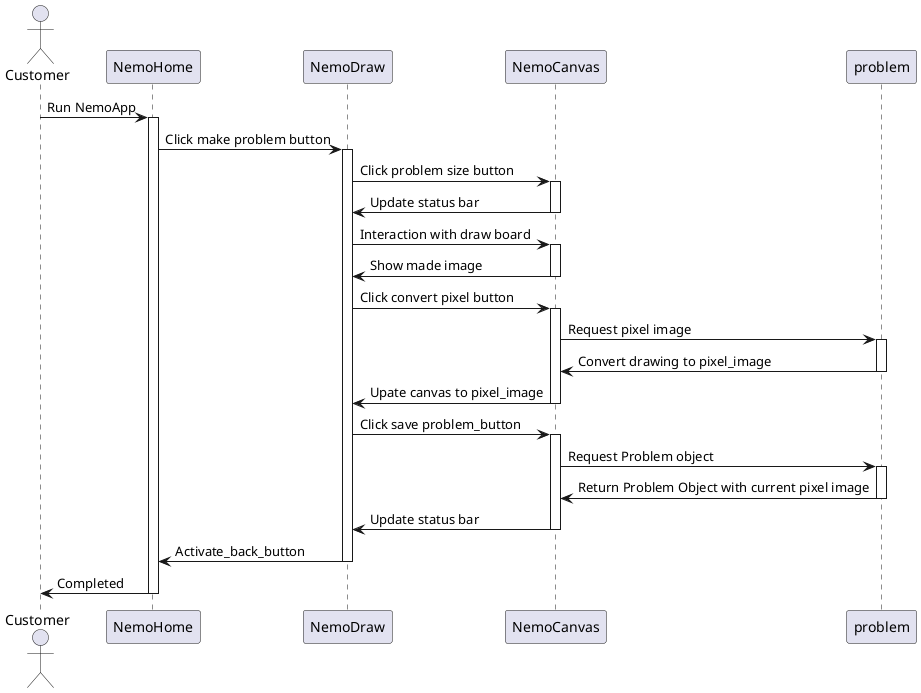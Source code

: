 @startuml 

actor Customer as 1 
participant NemoHome as 2
participant NemoDraw as 3
participant NemoCanvas as 4
participant problem as 5


1 -> 2: Run NemoApp
activate 2

2 -> 3: Click make problem button
activate 3

3 -> 4: Click problem size button
activate 4
4 -> 3: Update status bar
deactivate 4

3 -> 4: Interaction with draw board
activate 4
4 -> 3: Show made image  
deactivate 4

3 -> 4: Click convert pixel button
activate 4
4 -> 5: Request pixel image
activate 5

5 -> 4: Convert drawing to pixel_image
deactivate 5
4 -> 3: Upate canvas to pixel_image
deactivate 4

3 -> 4: Click save problem_button
activate 4
4 -> 5: Request Problem object
activate 5
5 -> 4: Return Problem Object with current pixel image
deactivate 5
4 -> 3: Update status bar
deactivate 4


3 -> 2: Activate_back_button
deactivate 3

2 -> 1 : Completed
deactivate 2



@enduml
